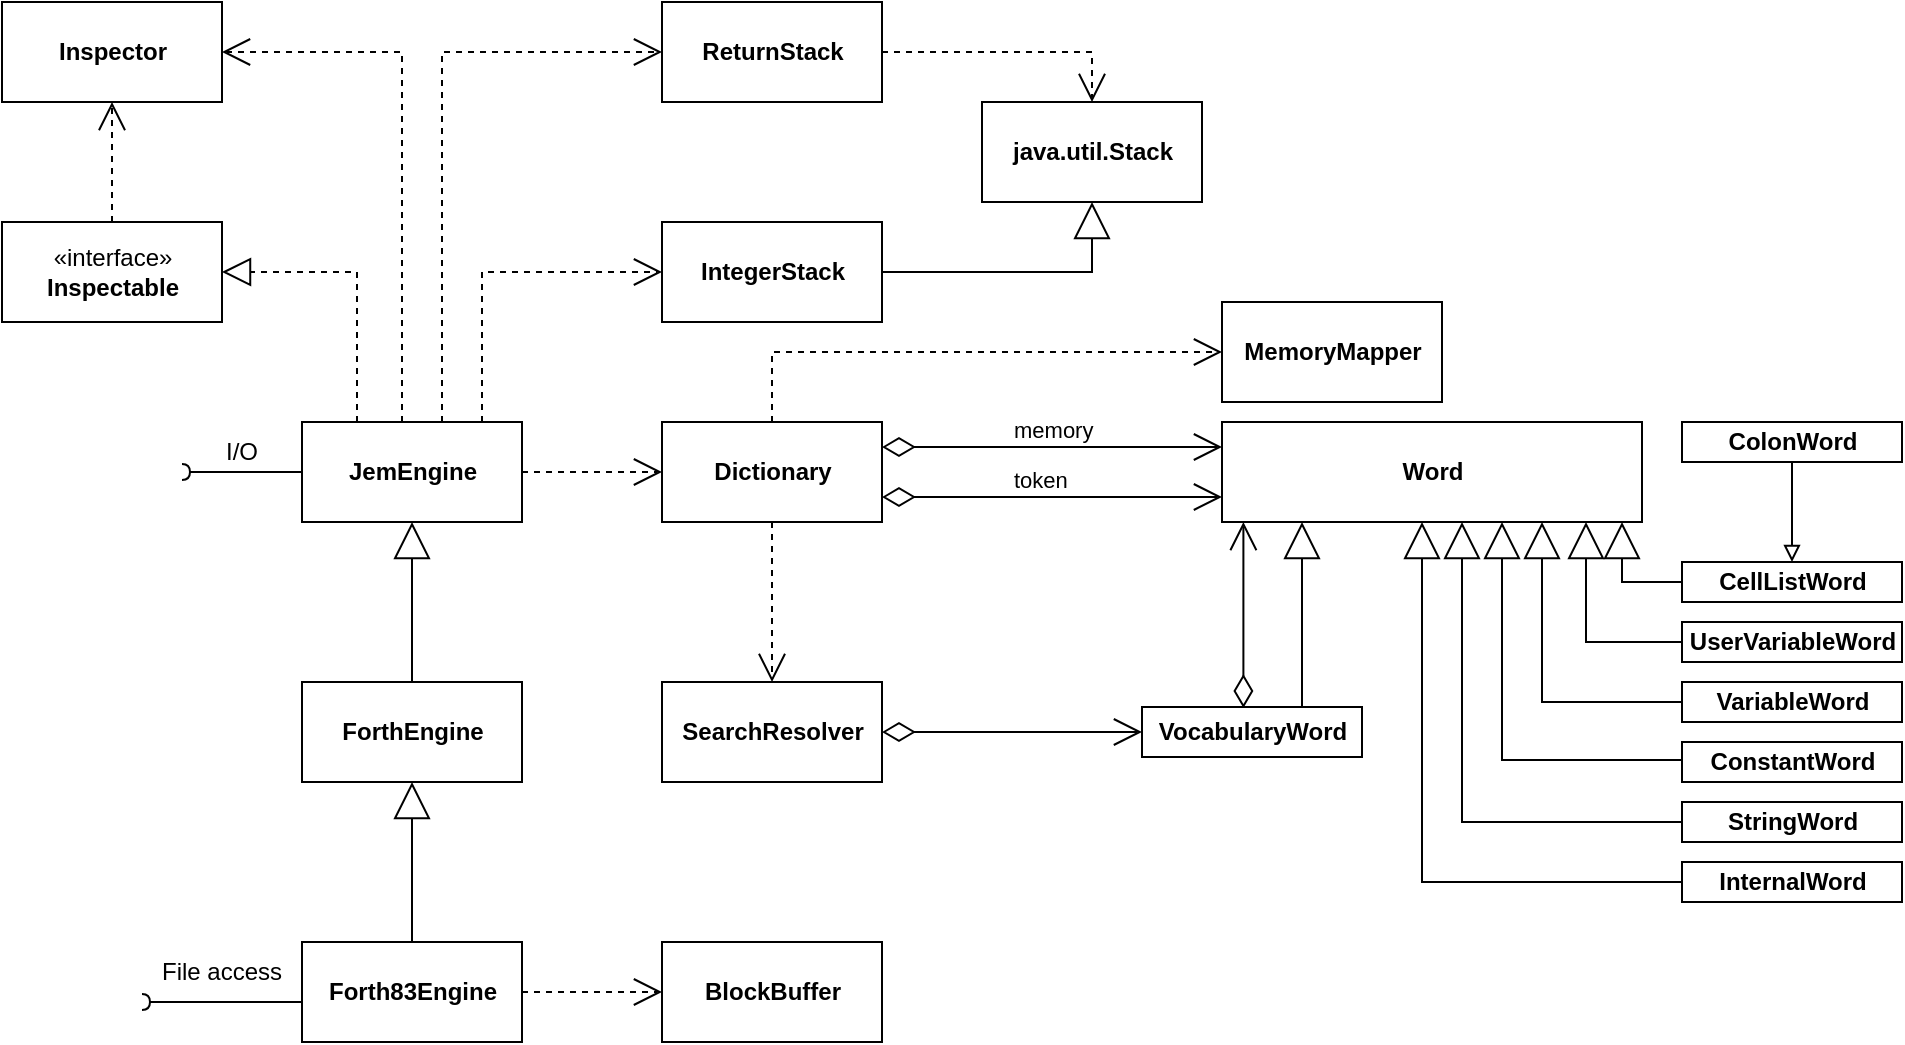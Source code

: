<mxfile version="14.4.3" type="device"><diagram id="C5RBs43oDa-KdzZeNtuy" name="Page-1"><mxGraphModel dx="1086" dy="811" grid="1" gridSize="10" guides="1" tooltips="1" connect="1" arrows="1" fold="1" page="1" pageScale="1" pageWidth="1169" pageHeight="827" math="0" shadow="0"><root><mxCell id="WIyWlLk6GJQsqaUBKTNV-0"/><mxCell id="WIyWlLk6GJQsqaUBKTNV-1" parent="WIyWlLk6GJQsqaUBKTNV-0"/><mxCell id="3_N95yz3iCetGQJ3gYNj-15" value="&lt;b&gt;Dictionary&lt;/b&gt;" style="html=1;" parent="WIyWlLk6GJQsqaUBKTNV-1" vertex="1"><mxGeometry x="370" y="250" width="110" height="50" as="geometry"/></mxCell><mxCell id="3_N95yz3iCetGQJ3gYNj-0" value="&lt;b&gt;JemEngine&lt;/b&gt;" style="html=1;" parent="WIyWlLk6GJQsqaUBKTNV-1" vertex="1"><mxGeometry x="190" y="250" width="110" height="50" as="geometry"/></mxCell><mxCell id="3_N95yz3iCetGQJ3gYNj-1" value="&lt;div&gt;&lt;b&gt;ForthEngine&lt;/b&gt;&lt;/div&gt;" style="html=1;" parent="WIyWlLk6GJQsqaUBKTNV-1" vertex="1"><mxGeometry x="190" y="380" width="110" height="50" as="geometry"/></mxCell><mxCell id="3_N95yz3iCetGQJ3gYNj-2" value="&lt;div&gt;&lt;b&gt;Forth83Engine&lt;/b&gt;&lt;/div&gt;" style="html=1;" parent="WIyWlLk6GJQsqaUBKTNV-1" vertex="1"><mxGeometry x="190" y="510" width="110" height="50" as="geometry"/></mxCell><mxCell id="3_N95yz3iCetGQJ3gYNj-3" value="" style="endArrow=block;endSize=16;endFill=0;html=1;rounded=0;exitX=0.5;exitY=0;exitDx=0;exitDy=0;entryX=0.5;entryY=1;entryDx=0;entryDy=0;edgeStyle=orthogonalEdgeStyle;" parent="WIyWlLk6GJQsqaUBKTNV-1" source="3_N95yz3iCetGQJ3gYNj-1" target="3_N95yz3iCetGQJ3gYNj-0" edge="1"><mxGeometry width="160" relative="1" as="geometry"><mxPoint x="160" y="530" as="sourcePoint"/><mxPoint x="320" y="530" as="targetPoint"/></mxGeometry></mxCell><mxCell id="3_N95yz3iCetGQJ3gYNj-4" value="" style="endArrow=block;endSize=16;endFill=0;html=1;rounded=0;exitX=0.5;exitY=0;exitDx=0;exitDy=0;entryX=0.5;entryY=1;entryDx=0;entryDy=0;" parent="WIyWlLk6GJQsqaUBKTNV-1" source="3_N95yz3iCetGQJ3gYNj-2" target="3_N95yz3iCetGQJ3gYNj-1" edge="1"><mxGeometry width="160" relative="1" as="geometry"><mxPoint x="255" y="390" as="sourcePoint"/><mxPoint x="255" y="310" as="targetPoint"/></mxGeometry></mxCell><mxCell id="3_N95yz3iCetGQJ3gYNj-5" value="&lt;b&gt;IntegerStack&lt;/b&gt;" style="html=1;" parent="WIyWlLk6GJQsqaUBKTNV-1" vertex="1"><mxGeometry x="370" y="150" width="110" height="50" as="geometry"/></mxCell><mxCell id="3_N95yz3iCetGQJ3gYNj-6" value="" style="endArrow=open;endSize=12;dashed=1;html=1;rounded=0;edgeStyle=orthogonalEdgeStyle;entryX=0;entryY=0.5;entryDx=0;entryDy=0;" parent="WIyWlLk6GJQsqaUBKTNV-1" source="3_N95yz3iCetGQJ3gYNj-0" target="3_N95yz3iCetGQJ3gYNj-5" edge="1"><mxGeometry x="0.208" y="10" width="160" relative="1" as="geometry"><mxPoint x="130" y="530" as="sourcePoint"/><mxPoint x="290" y="530" as="targetPoint"/><Array as="points"><mxPoint x="280" y="175"/></Array><mxPoint as="offset"/></mxGeometry></mxCell><mxCell id="3_N95yz3iCetGQJ3gYNj-8" value="«interface»&lt;br&gt;&lt;b&gt;Inspectable&lt;/b&gt;" style="html=1;" parent="WIyWlLk6GJQsqaUBKTNV-1" vertex="1"><mxGeometry x="40" y="150" width="110" height="50" as="geometry"/></mxCell><mxCell id="3_N95yz3iCetGQJ3gYNj-9" value="" style="endArrow=block;dashed=1;endFill=0;endSize=12;html=1;rounded=0;exitX=0.25;exitY=0;exitDx=0;exitDy=0;entryX=1;entryY=0.5;entryDx=0;entryDy=0;edgeStyle=orthogonalEdgeStyle;" parent="WIyWlLk6GJQsqaUBKTNV-1" source="3_N95yz3iCetGQJ3gYNj-0" target="3_N95yz3iCetGQJ3gYNj-8" edge="1"><mxGeometry width="160" relative="1" as="geometry"><mxPoint x="130" y="530" as="sourcePoint"/><mxPoint x="130" y="210" as="targetPoint"/><Array as="points"><mxPoint x="218" y="175"/></Array></mxGeometry></mxCell><mxCell id="3_N95yz3iCetGQJ3gYNj-11" value="I/O" style="text;html=1;strokeColor=none;fillColor=none;align=center;verticalAlign=middle;whiteSpace=wrap;rounded=0;" parent="WIyWlLk6GJQsqaUBKTNV-1" vertex="1"><mxGeometry x="130" y="250" width="60" height="30" as="geometry"/></mxCell><mxCell id="3_N95yz3iCetGQJ3gYNj-10" value="" style="html=1;verticalAlign=bottom;labelBackgroundColor=none;endArrow=halfCircle;endFill=0;endSize=2;rounded=0;exitX=0;exitY=0.5;exitDx=0;exitDy=0;" parent="WIyWlLk6GJQsqaUBKTNV-1" source="3_N95yz3iCetGQJ3gYNj-0" edge="1"><mxGeometry width="160" relative="1" as="geometry"><mxPoint x="140" y="275" as="sourcePoint"/><mxPoint x="130" y="275" as="targetPoint"/></mxGeometry></mxCell><mxCell id="3_N95yz3iCetGQJ3gYNj-13" value="File access" style="text;html=1;strokeColor=none;fillColor=none;align=center;verticalAlign=middle;whiteSpace=wrap;rounded=0;" parent="WIyWlLk6GJQsqaUBKTNV-1" vertex="1"><mxGeometry x="110" y="510" width="80" height="30" as="geometry"/></mxCell><mxCell id="3_N95yz3iCetGQJ3gYNj-14" value="" style="html=1;verticalAlign=bottom;labelBackgroundColor=none;endArrow=halfCircle;endFill=0;endSize=2;rounded=0;exitX=1;exitY=1;exitDx=0;exitDy=0;entryX=0;entryY=1;entryDx=0;entryDy=0;" parent="WIyWlLk6GJQsqaUBKTNV-1" source="3_N95yz3iCetGQJ3gYNj-13" target="3_N95yz3iCetGQJ3gYNj-13" edge="1"><mxGeometry width="160" relative="1" as="geometry"><mxPoint x="200" y="285" as="sourcePoint"/><mxPoint x="140" y="285" as="targetPoint"/></mxGeometry></mxCell><mxCell id="3_N95yz3iCetGQJ3gYNj-16" value="" style="endArrow=open;endSize=12;dashed=1;html=1;rounded=0;entryX=0;entryY=0.5;entryDx=0;entryDy=0;edgeStyle=orthogonalEdgeStyle;exitX=1;exitY=0.5;exitDx=0;exitDy=0;" parent="WIyWlLk6GJQsqaUBKTNV-1" source="3_N95yz3iCetGQJ3gYNj-0" target="3_N95yz3iCetGQJ3gYNj-15" edge="1"><mxGeometry width="160" relative="1" as="geometry"><mxPoint x="370" y="340" as="sourcePoint"/><mxPoint x="350" y="215" as="targetPoint"/></mxGeometry></mxCell><mxCell id="3_N95yz3iCetGQJ3gYNj-17" value="&lt;b&gt;SearchResolver&lt;/b&gt;" style="html=1;" parent="WIyWlLk6GJQsqaUBKTNV-1" vertex="1"><mxGeometry x="370" y="380" width="110" height="50" as="geometry"/></mxCell><mxCell id="3_N95yz3iCetGQJ3gYNj-18" value="" style="endArrow=open;endSize=12;dashed=1;html=1;rounded=0;edgeStyle=orthogonalEdgeStyle;" parent="WIyWlLk6GJQsqaUBKTNV-1" source="3_N95yz3iCetGQJ3gYNj-15" target="3_N95yz3iCetGQJ3gYNj-17" edge="1"><mxGeometry width="160" relative="1" as="geometry"><mxPoint x="310" y="285" as="sourcePoint"/><mxPoint x="440" y="285" as="targetPoint"/><Array as="points"/></mxGeometry></mxCell><mxCell id="3_N95yz3iCetGQJ3gYNj-19" value="&lt;b&gt;MemoryMapper&lt;/b&gt;" style="html=1;" parent="WIyWlLk6GJQsqaUBKTNV-1" vertex="1"><mxGeometry x="650" y="190" width="110" height="50" as="geometry"/></mxCell><mxCell id="3_N95yz3iCetGQJ3gYNj-21" value="&lt;b&gt;Word&lt;/b&gt;" style="html=1;" parent="WIyWlLk6GJQsqaUBKTNV-1" vertex="1"><mxGeometry x="650" y="250" width="210" height="50" as="geometry"/></mxCell><mxCell id="3_N95yz3iCetGQJ3gYNj-22" value="&lt;br&gt;" style="endArrow=open;endSize=12;dashed=1;html=1;rounded=0;edgeStyle=orthogonalEdgeStyle;" parent="WIyWlLk6GJQsqaUBKTNV-1" source="3_N95yz3iCetGQJ3gYNj-0" target="Z1wmueDB0FO5tRvhfC-Y-0" edge="1"><mxGeometry x="0.322" y="14" width="160" relative="1" as="geometry"><mxPoint x="250" y="250" as="sourcePoint"/><mxPoint x="245" y="154" as="targetPoint"/><Array as="points"><mxPoint x="260" y="65"/></Array><mxPoint as="offset"/></mxGeometry></mxCell><mxCell id="3_N95yz3iCetGQJ3gYNj-24" value="&lt;div&gt;memory&lt;/div&gt;" style="endArrow=open;html=1;endSize=12;startArrow=diamondThin;startSize=14;startFill=0;edgeStyle=orthogonalEdgeStyle;align=left;verticalAlign=bottom;rounded=0;exitX=1;exitY=0.25;exitDx=0;exitDy=0;entryX=0;entryY=0.25;entryDx=0;entryDy=0;" parent="WIyWlLk6GJQsqaUBKTNV-1" source="3_N95yz3iCetGQJ3gYNj-15" target="3_N95yz3iCetGQJ3gYNj-21" edge="1"><mxGeometry x="-0.25" relative="1" as="geometry"><mxPoint x="560" y="300" as="sourcePoint"/><mxPoint x="720" y="300" as="targetPoint"/><mxPoint as="offset"/></mxGeometry></mxCell><mxCell id="3_N95yz3iCetGQJ3gYNj-25" value="token" style="endArrow=open;html=1;endSize=12;startArrow=diamondThin;startSize=14;startFill=0;edgeStyle=orthogonalEdgeStyle;align=left;verticalAlign=bottom;rounded=0;exitX=1;exitY=0.75;exitDx=0;exitDy=0;entryX=0;entryY=0.75;entryDx=0;entryDy=0;" parent="WIyWlLk6GJQsqaUBKTNV-1" source="3_N95yz3iCetGQJ3gYNj-15" target="3_N95yz3iCetGQJ3gYNj-21" edge="1"><mxGeometry x="-0.25" relative="1" as="geometry"><mxPoint x="550" y="272.5" as="sourcePoint"/><mxPoint x="690" y="288" as="targetPoint"/><mxPoint as="offset"/></mxGeometry></mxCell><mxCell id="3_N95yz3iCetGQJ3gYNj-26" value="&lt;b&gt;StringWord&lt;/b&gt;" style="html=1;" parent="WIyWlLk6GJQsqaUBKTNV-1" vertex="1"><mxGeometry x="880" y="440" width="110" height="20" as="geometry"/></mxCell><mxCell id="3_N95yz3iCetGQJ3gYNj-28" value="&lt;b&gt;ConstantWord&lt;/b&gt;" style="html=1;" parent="WIyWlLk6GJQsqaUBKTNV-1" vertex="1"><mxGeometry x="880" y="410" width="110" height="20" as="geometry"/></mxCell><mxCell id="3_N95yz3iCetGQJ3gYNj-29" value="&lt;b&gt;ColonWord&lt;/b&gt;" style="html=1;" parent="WIyWlLk6GJQsqaUBKTNV-1" vertex="1"><mxGeometry x="880" y="250" width="110" height="20" as="geometry"/></mxCell><mxCell id="3_N95yz3iCetGQJ3gYNj-30" value="&lt;div&gt;&lt;b&gt;CellListWord&lt;/b&gt;&lt;/div&gt;" style="html=1;" parent="WIyWlLk6GJQsqaUBKTNV-1" vertex="1"><mxGeometry x="880" y="320" width="110" height="20" as="geometry"/></mxCell><mxCell id="3_N95yz3iCetGQJ3gYNj-31" value="&lt;div&gt;&lt;b&gt;UserVariableWord&lt;/b&gt;&lt;/div&gt;" style="html=1;" parent="WIyWlLk6GJQsqaUBKTNV-1" vertex="1"><mxGeometry x="880" y="350" width="110" height="20" as="geometry"/></mxCell><mxCell id="3_N95yz3iCetGQJ3gYNj-32" value="&lt;b&gt;VariableWord&lt;/b&gt;" style="html=1;" parent="WIyWlLk6GJQsqaUBKTNV-1" vertex="1"><mxGeometry x="880" y="380" width="110" height="20" as="geometry"/></mxCell><mxCell id="3_N95yz3iCetGQJ3gYNj-33" value="&lt;b&gt;InternalWord&lt;/b&gt;" style="html=1;" parent="WIyWlLk6GJQsqaUBKTNV-1" vertex="1"><mxGeometry x="880" y="470" width="110" height="20" as="geometry"/></mxCell><mxCell id="3_N95yz3iCetGQJ3gYNj-35" value="" style="endArrow=block;endSize=16;endFill=0;html=1;rounded=0;edgeStyle=orthogonalEdgeStyle;exitX=0;exitY=0.5;exitDx=0;exitDy=0;" parent="WIyWlLk6GJQsqaUBKTNV-1" source="3_N95yz3iCetGQJ3gYNj-30" target="3_N95yz3iCetGQJ3gYNj-21" edge="1"><mxGeometry width="160" relative="1" as="geometry"><mxPoint x="798" y="330" as="sourcePoint"/><mxPoint x="805" y="310" as="targetPoint"/><Array as="points"><mxPoint x="850" y="330"/></Array></mxGeometry></mxCell><mxCell id="3_N95yz3iCetGQJ3gYNj-36" value="" style="endArrow=block;endSize=16;endFill=0;html=1;rounded=0;edgeStyle=orthogonalEdgeStyle;exitX=0;exitY=0.5;exitDx=0;exitDy=0;" parent="WIyWlLk6GJQsqaUBKTNV-1" source="3_N95yz3iCetGQJ3gYNj-31" target="3_N95yz3iCetGQJ3gYNj-21" edge="1"><mxGeometry width="160" relative="1" as="geometry"><mxPoint x="868.33" y="399.75" as="sourcePoint"/><mxPoint x="832" y="299" as="targetPoint"/><Array as="points"><mxPoint x="832" y="360"/></Array></mxGeometry></mxCell><mxCell id="3_N95yz3iCetGQJ3gYNj-37" value="" style="endArrow=block;endSize=16;endFill=0;html=1;rounded=0;edgeStyle=orthogonalEdgeStyle;" parent="WIyWlLk6GJQsqaUBKTNV-1" source="3_N95yz3iCetGQJ3gYNj-32" target="3_N95yz3iCetGQJ3gYNj-21" edge="1"><mxGeometry width="160" relative="1" as="geometry"><mxPoint x="820" y="430" as="sourcePoint"/><mxPoint x="770" y="310" as="targetPoint"/><Array as="points"><mxPoint x="810" y="390"/></Array></mxGeometry></mxCell><mxCell id="3_N95yz3iCetGQJ3gYNj-38" value="" style="endArrow=block;endSize=16;endFill=0;html=1;rounded=0;edgeStyle=orthogonalEdgeStyle;exitX=0;exitY=0.448;exitDx=0;exitDy=0;exitPerimeter=0;" parent="WIyWlLk6GJQsqaUBKTNV-1" source="3_N95yz3iCetGQJ3gYNj-28" target="3_N95yz3iCetGQJ3gYNj-21" edge="1"><mxGeometry width="160" relative="1" as="geometry"><mxPoint x="868.33" y="510" as="sourcePoint"/><mxPoint x="776" y="310" as="targetPoint"/><Array as="points"><mxPoint x="790" y="419"/></Array></mxGeometry></mxCell><mxCell id="3_N95yz3iCetGQJ3gYNj-39" value="" style="endArrow=block;endSize=16;endFill=0;html=1;rounded=0;edgeStyle=orthogonalEdgeStyle;exitX=0;exitY=0.5;exitDx=0;exitDy=0;" parent="WIyWlLk6GJQsqaUBKTNV-1" source="3_N95yz3iCetGQJ3gYNj-26" target="3_N95yz3iCetGQJ3gYNj-21" edge="1"><mxGeometry width="160" relative="1" as="geometry"><mxPoint x="858.33" y="440" as="sourcePoint"/><mxPoint x="770" y="310" as="targetPoint"/><Array as="points"><mxPoint x="770" y="450"/></Array></mxGeometry></mxCell><mxCell id="3_N95yz3iCetGQJ3gYNj-40" value="" style="endArrow=block;endSize=16;endFill=0;html=1;rounded=0;edgeStyle=orthogonalEdgeStyle;" parent="WIyWlLk6GJQsqaUBKTNV-1" source="3_N95yz3iCetGQJ3gYNj-42" target="3_N95yz3iCetGQJ3gYNj-21" edge="1"><mxGeometry width="160" relative="1" as="geometry"><mxPoint x="713" y="430" as="sourcePoint"/><mxPoint x="729" y="330" as="targetPoint"/><Array as="points"><mxPoint x="690" y="360"/><mxPoint x="690" y="360"/></Array></mxGeometry></mxCell><mxCell id="3_N95yz3iCetGQJ3gYNj-41" value="" style="endArrow=none;endSize=16;endFill=0;html=1;rounded=0;edgeStyle=orthogonalEdgeStyle;entryX=0.5;entryY=1;entryDx=0;entryDy=0;exitX=0.5;exitY=0;exitDx=0;exitDy=0;startArrow=block;startFill=0;" parent="WIyWlLk6GJQsqaUBKTNV-1" source="3_N95yz3iCetGQJ3gYNj-30" target="3_N95yz3iCetGQJ3gYNj-29" edge="1"><mxGeometry width="160" relative="1" as="geometry"><mxPoint x="808" y="340" as="sourcePoint"/><mxPoint x="808.45" y="310.4" as="targetPoint"/><Array as="points"/></mxGeometry></mxCell><mxCell id="3_N95yz3iCetGQJ3gYNj-42" value="&lt;b&gt;VocabularyWord&lt;/b&gt;" style="html=1;" parent="WIyWlLk6GJQsqaUBKTNV-1" vertex="1"><mxGeometry x="610" y="392.5" width="110" height="25" as="geometry"/></mxCell><mxCell id="3_N95yz3iCetGQJ3gYNj-43" value="" style="endArrow=block;endSize=16;endFill=0;html=1;rounded=0;edgeStyle=orthogonalEdgeStyle;exitX=0;exitY=0.5;exitDx=0;exitDy=0;" parent="WIyWlLk6GJQsqaUBKTNV-1" source="3_N95yz3iCetGQJ3gYNj-33" target="3_N95yz3iCetGQJ3gYNj-21" edge="1"><mxGeometry width="160" relative="1" as="geometry"><mxPoint x="840" y="510" as="sourcePoint"/><mxPoint x="750" y="350" as="targetPoint"/><Array as="points"><mxPoint x="750" y="480"/></Array></mxGeometry></mxCell><mxCell id="3_N95yz3iCetGQJ3gYNj-44" value="" style="endArrow=open;endSize=12;dashed=1;html=1;rounded=0;edgeStyle=orthogonalEdgeStyle;exitX=0.5;exitY=0;exitDx=0;exitDy=0;entryX=0;entryY=0.5;entryDx=0;entryDy=0;" parent="WIyWlLk6GJQsqaUBKTNV-1" source="3_N95yz3iCetGQJ3gYNj-15" target="3_N95yz3iCetGQJ3gYNj-19" edge="1"><mxGeometry width="160" relative="1" as="geometry"><mxPoint x="502.5" y="280" as="sourcePoint"/><mxPoint x="650" y="155" as="targetPoint"/><Array as="points"><mxPoint x="425" y="215"/></Array></mxGeometry></mxCell><mxCell id="3_N95yz3iCetGQJ3gYNj-45" value="" style="endArrow=open;html=1;endSize=12;startArrow=diamondThin;startSize=14;startFill=0;edgeStyle=orthogonalEdgeStyle;align=left;verticalAlign=bottom;rounded=0;exitX=0.461;exitY=0.019;exitDx=0;exitDy=0;exitPerimeter=0;" parent="WIyWlLk6GJQsqaUBKTNV-1" source="3_N95yz3iCetGQJ3gYNj-42" target="3_N95yz3iCetGQJ3gYNj-21" edge="1"><mxGeometry x="-0.25" relative="1" as="geometry"><mxPoint x="721" y="480" as="sourcePoint"/><mxPoint x="707" y="330" as="targetPoint"/><mxPoint as="offset"/><Array as="points"><mxPoint x="661" y="370"/><mxPoint x="661" y="370"/></Array></mxGeometry></mxCell><mxCell id="3_N95yz3iCetGQJ3gYNj-46" value="" style="endArrow=open;html=1;endSize=12;startArrow=diamondThin;startSize=14;startFill=0;edgeStyle=orthogonalEdgeStyle;align=left;verticalAlign=bottom;rounded=0;entryX=0;entryY=0.5;entryDx=0;entryDy=0;exitX=1;exitY=0.5;exitDx=0;exitDy=0;" parent="WIyWlLk6GJQsqaUBKTNV-1" source="3_N95yz3iCetGQJ3gYNj-17" target="3_N95yz3iCetGQJ3gYNj-42" edge="1"><mxGeometry x="-0.25" relative="1" as="geometry"><mxPoint x="520" y="458" as="sourcePoint"/><mxPoint x="620" y="535" as="targetPoint"/><mxPoint as="offset"/><Array as="points"/></mxGeometry></mxCell><mxCell id="qdzkA01w0dJTxDnlL49p-0" value="&lt;div&gt;&lt;b&gt;BlockBuffer&lt;/b&gt;&lt;/div&gt;" style="html=1;" parent="WIyWlLk6GJQsqaUBKTNV-1" vertex="1"><mxGeometry x="370" y="510" width="110" height="50" as="geometry"/></mxCell><mxCell id="qdzkA01w0dJTxDnlL49p-1" value="" style="endArrow=open;endSize=12;dashed=1;html=1;rounded=0;entryX=0;entryY=0.5;entryDx=0;entryDy=0;edgeStyle=orthogonalEdgeStyle;exitX=1;exitY=0.5;exitDx=0;exitDy=0;" parent="WIyWlLk6GJQsqaUBKTNV-1" source="3_N95yz3iCetGQJ3gYNj-2" target="qdzkA01w0dJTxDnlL49p-0" edge="1"><mxGeometry width="160" relative="1" as="geometry"><mxPoint x="300" y="600" as="sourcePoint"/><mxPoint x="430" y="600" as="targetPoint"/><Array as="points"><mxPoint x="330" y="535"/><mxPoint x="330" y="535"/></Array></mxGeometry></mxCell><mxCell id="Z1wmueDB0FO5tRvhfC-Y-0" value="&lt;b&gt;ReturnStack&lt;/b&gt;" style="html=1;" vertex="1" parent="WIyWlLk6GJQsqaUBKTNV-1"><mxGeometry x="370" y="40" width="110" height="50" as="geometry"/></mxCell><mxCell id="Z1wmueDB0FO5tRvhfC-Y-2" value="&lt;b&gt;java.util.Stack&lt;/b&gt;" style="html=1;" vertex="1" parent="WIyWlLk6GJQsqaUBKTNV-1"><mxGeometry x="530" y="90" width="110" height="50" as="geometry"/></mxCell><mxCell id="Z1wmueDB0FO5tRvhfC-Y-3" value="&lt;br&gt;" style="endArrow=open;endSize=12;dashed=1;html=1;rounded=0;edgeStyle=orthogonalEdgeStyle;exitX=1;exitY=0.5;exitDx=0;exitDy=0;entryX=0.5;entryY=0;entryDx=0;entryDy=0;" edge="1" parent="WIyWlLk6GJQsqaUBKTNV-1" source="Z1wmueDB0FO5tRvhfC-Y-0" target="Z1wmueDB0FO5tRvhfC-Y-2"><mxGeometry x="0.322" y="14" width="160" relative="1" as="geometry"><mxPoint x="260" y="260" as="sourcePoint"/><mxPoint x="350" y="75" as="targetPoint"/><Array as="points"><mxPoint x="585" y="65"/></Array><mxPoint as="offset"/></mxGeometry></mxCell><mxCell id="Z1wmueDB0FO5tRvhfC-Y-6" value="" style="endArrow=block;endSize=16;endFill=0;html=1;rounded=0;exitX=1;exitY=0.5;exitDx=0;exitDy=0;entryX=0.5;entryY=1;entryDx=0;entryDy=0;edgeStyle=orthogonalEdgeStyle;" edge="1" parent="WIyWlLk6GJQsqaUBKTNV-1" source="3_N95yz3iCetGQJ3gYNj-5" target="Z1wmueDB0FO5tRvhfC-Y-2"><mxGeometry width="160" relative="1" as="geometry"><mxPoint x="255" y="390" as="sourcePoint"/><mxPoint x="255" y="310" as="targetPoint"/></mxGeometry></mxCell><mxCell id="Z1wmueDB0FO5tRvhfC-Y-7" value="&lt;b&gt;Inspector&lt;/b&gt;" style="html=1;" vertex="1" parent="WIyWlLk6GJQsqaUBKTNV-1"><mxGeometry x="40" y="40" width="110" height="50" as="geometry"/></mxCell><mxCell id="Z1wmueDB0FO5tRvhfC-Y-8" value="&lt;br&gt;" style="endArrow=open;endSize=12;dashed=1;html=1;rounded=0;edgeStyle=orthogonalEdgeStyle;entryX=1;entryY=0.5;entryDx=0;entryDy=0;" edge="1" parent="WIyWlLk6GJQsqaUBKTNV-1" source="3_N95yz3iCetGQJ3gYNj-0" target="Z1wmueDB0FO5tRvhfC-Y-7"><mxGeometry x="0.322" y="14" width="160" relative="1" as="geometry"><mxPoint x="230" y="245" as="sourcePoint"/><mxPoint x="350" y="60" as="targetPoint"/><Array as="points"><mxPoint x="240" y="65"/></Array><mxPoint as="offset"/></mxGeometry></mxCell><mxCell id="Z1wmueDB0FO5tRvhfC-Y-9" value="&lt;br&gt;" style="endArrow=open;endSize=12;dashed=1;html=1;rounded=0;edgeStyle=orthogonalEdgeStyle;entryX=0.5;entryY=1;entryDx=0;entryDy=0;" edge="1" parent="WIyWlLk6GJQsqaUBKTNV-1" source="3_N95yz3iCetGQJ3gYNj-8" target="Z1wmueDB0FO5tRvhfC-Y-7"><mxGeometry x="0.322" y="14" width="160" relative="1" as="geometry"><mxPoint x="270" y="260" as="sourcePoint"/><mxPoint x="380" y="75" as="targetPoint"/><Array as="points"><mxPoint x="95" y="130"/><mxPoint x="95" y="130"/></Array><mxPoint as="offset"/></mxGeometry></mxCell></root></mxGraphModel></diagram></mxfile>